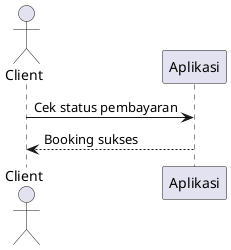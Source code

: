 @startuml
actor Client
participant Aplikasi

Client -> Aplikasi: Cek status pembayaran
Aplikasi --> Client: Booking sukses
@enduml